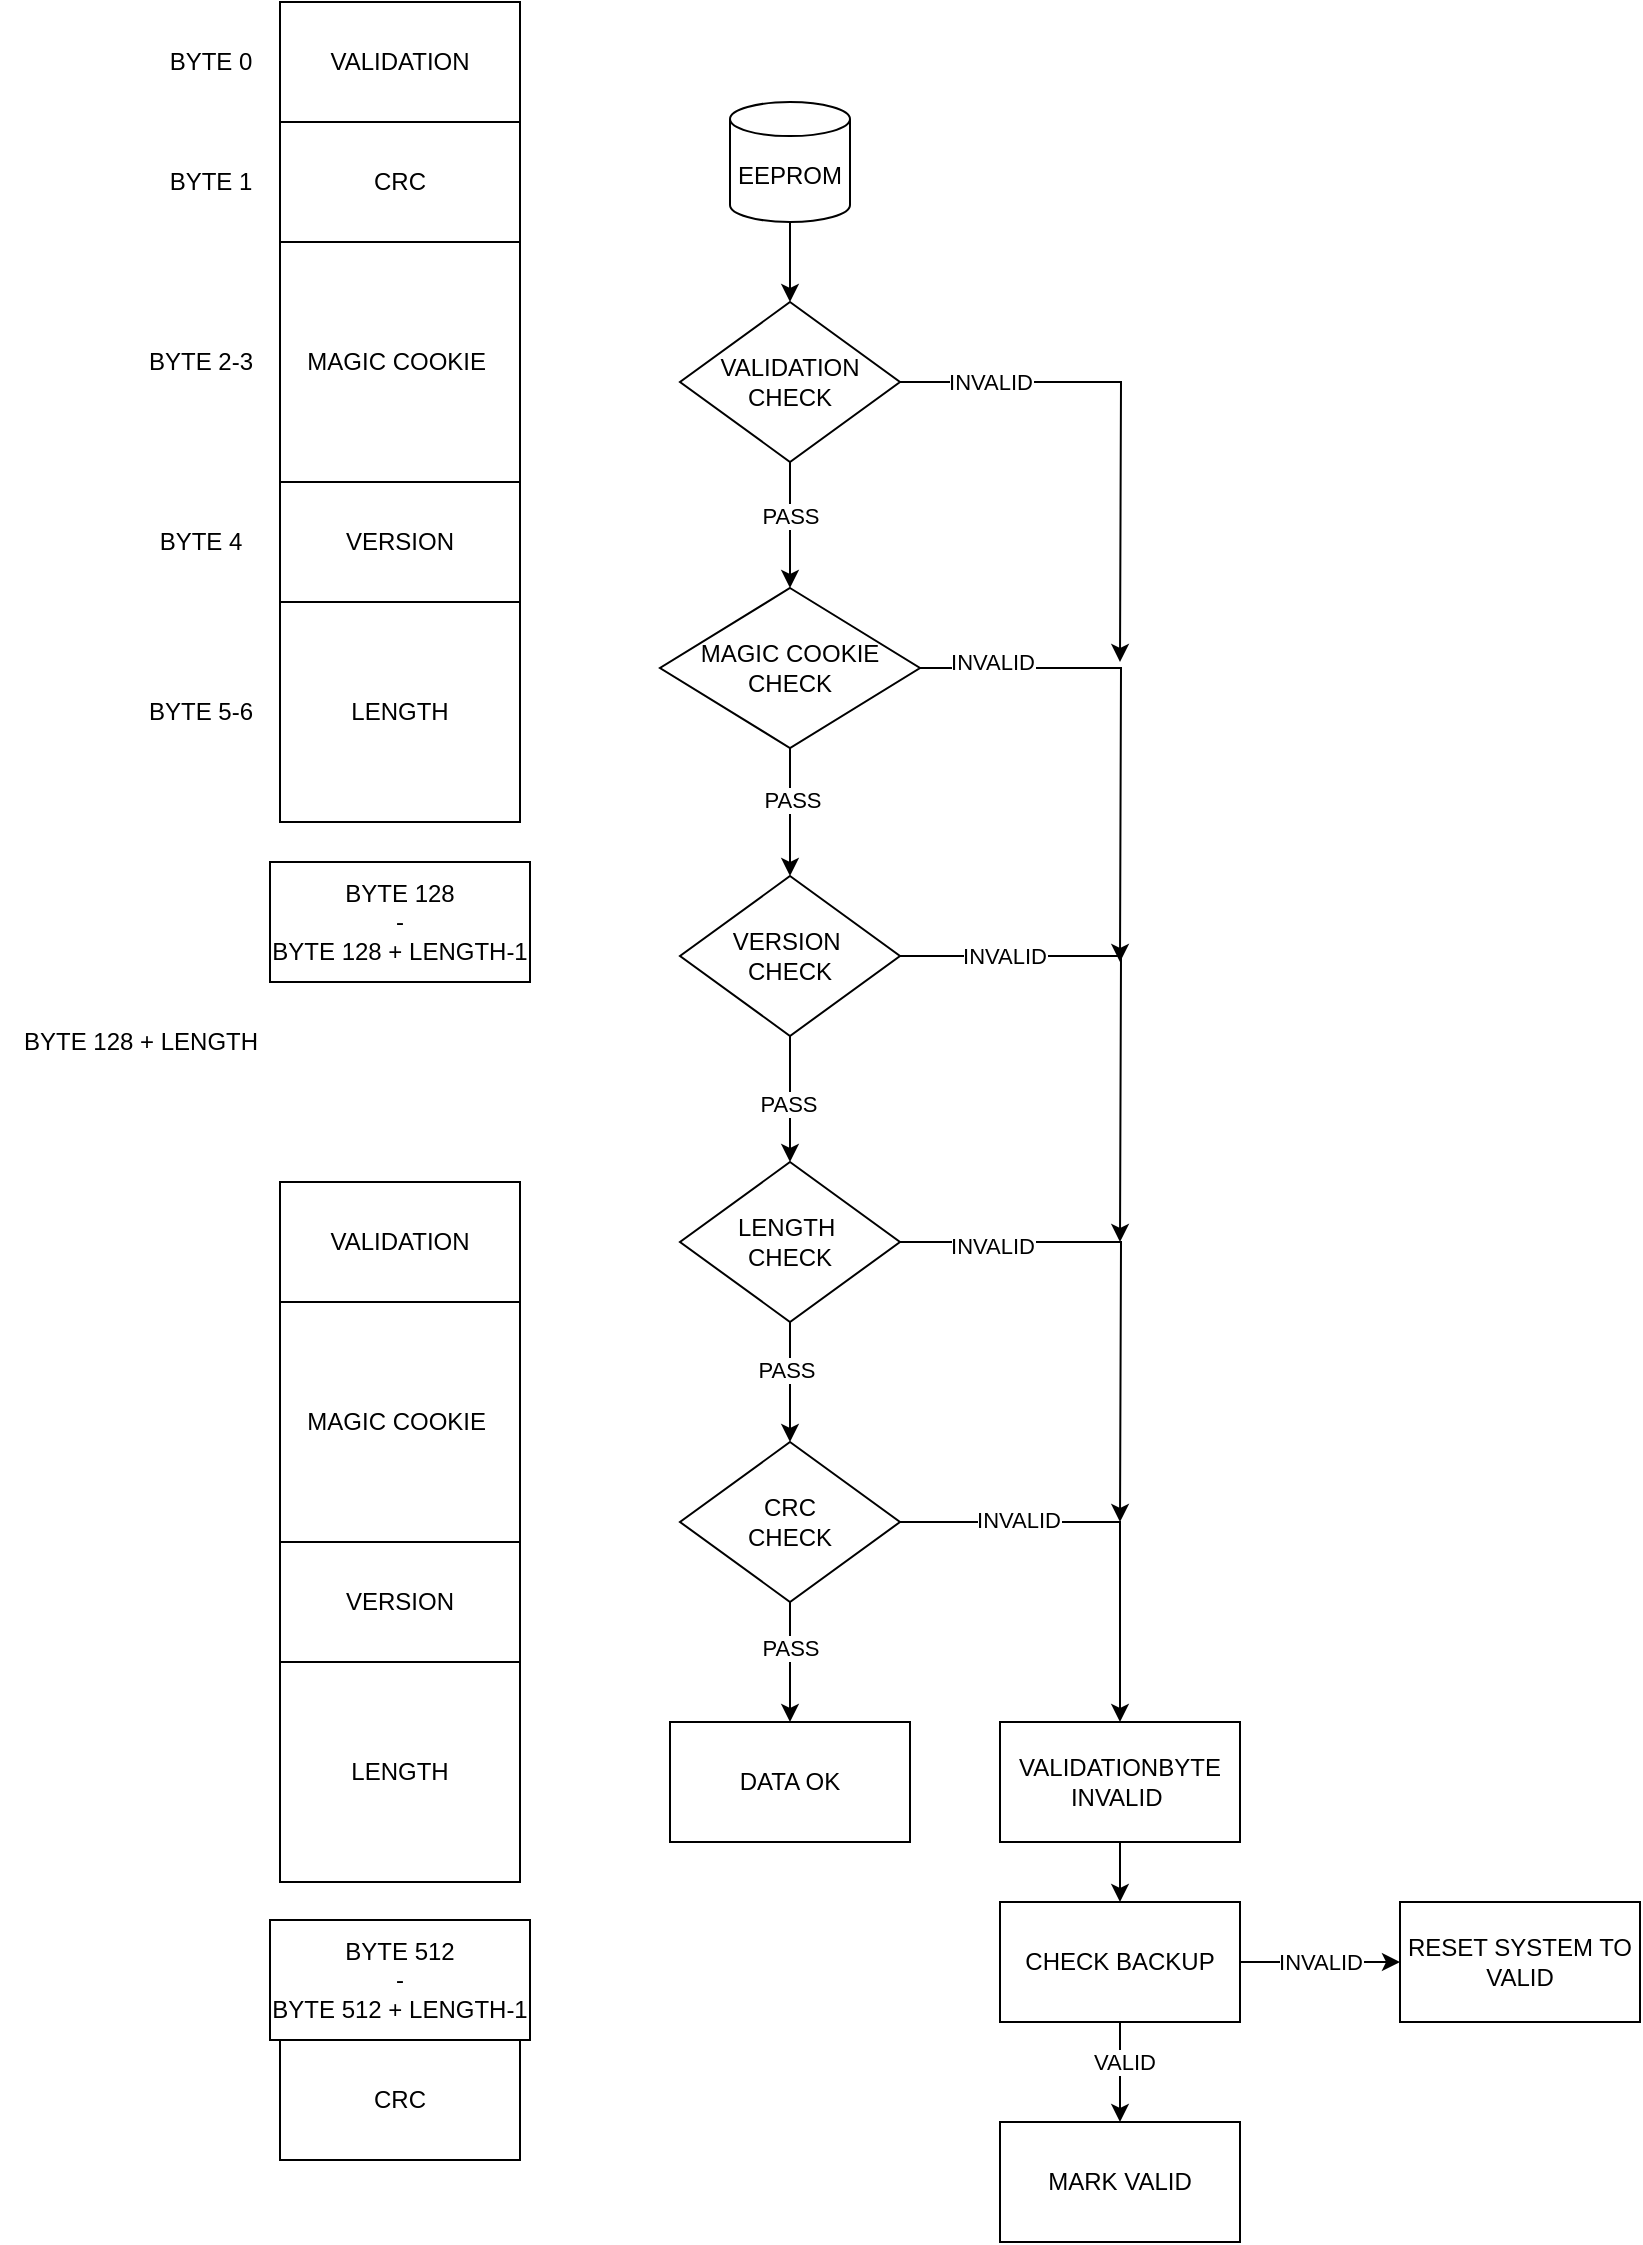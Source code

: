 <mxfile version="28.0.6">
  <diagram name="Seite-1" id="6OUJ6dS2EP7AUgxyBMDg">
    <mxGraphModel dx="2407" dy="943" grid="1" gridSize="10" guides="1" tooltips="1" connect="1" arrows="1" fold="1" page="1" pageScale="1" pageWidth="827" pageHeight="1169" background="none" math="0" shadow="0">
      <root>
        <mxCell id="0" />
        <mxCell id="1" parent="0" />
        <mxCell id="81-tnvldqZtycC0wdjzs-4" style="edgeStyle=orthogonalEdgeStyle;rounded=0;orthogonalLoop=1;jettySize=auto;html=1;exitX=0.5;exitY=1;exitDx=0;exitDy=0;exitPerimeter=0;entryX=0.5;entryY=0;entryDx=0;entryDy=0;" edge="1" parent="1" source="81-tnvldqZtycC0wdjzs-1" target="81-tnvldqZtycC0wdjzs-3">
          <mxGeometry relative="1" as="geometry" />
        </mxCell>
        <mxCell id="81-tnvldqZtycC0wdjzs-1" value="EEPROM" style="shape=cylinder3;whiteSpace=wrap;html=1;boundedLbl=1;backgroundOutline=1;size=8.527;" vertex="1" parent="1">
          <mxGeometry x="295" y="170" width="60" height="60" as="geometry" />
        </mxCell>
        <mxCell id="81-tnvldqZtycC0wdjzs-9" style="edgeStyle=orthogonalEdgeStyle;rounded=0;orthogonalLoop=1;jettySize=auto;html=1;exitX=0.5;exitY=1;exitDx=0;exitDy=0;entryX=0.5;entryY=0;entryDx=0;entryDy=0;" edge="1" parent="1" source="81-tnvldqZtycC0wdjzs-3" target="81-tnvldqZtycC0wdjzs-6">
          <mxGeometry relative="1" as="geometry" />
        </mxCell>
        <mxCell id="81-tnvldqZtycC0wdjzs-32" value="PASS" style="edgeLabel;html=1;align=center;verticalAlign=middle;resizable=0;points=[];" vertex="1" connectable="0" parent="81-tnvldqZtycC0wdjzs-9">
          <mxGeometry x="-0.149" relative="1" as="geometry">
            <mxPoint as="offset" />
          </mxGeometry>
        </mxCell>
        <mxCell id="81-tnvldqZtycC0wdjzs-80" style="edgeStyle=orthogonalEdgeStyle;rounded=0;orthogonalLoop=1;jettySize=auto;html=1;" edge="1" parent="1" source="81-tnvldqZtycC0wdjzs-3">
          <mxGeometry relative="1" as="geometry">
            <mxPoint x="490" y="450" as="targetPoint" />
          </mxGeometry>
        </mxCell>
        <mxCell id="81-tnvldqZtycC0wdjzs-81" value="INVALID" style="edgeLabel;html=1;align=center;verticalAlign=middle;resizable=0;points=[];" vertex="1" connectable="0" parent="81-tnvldqZtycC0wdjzs-80">
          <mxGeometry x="-0.645" relative="1" as="geometry">
            <mxPoint as="offset" />
          </mxGeometry>
        </mxCell>
        <mxCell id="81-tnvldqZtycC0wdjzs-3" value="VALIDATION CHECK" style="rhombus;whiteSpace=wrap;html=1;direction=east;" vertex="1" parent="1">
          <mxGeometry x="270" y="270" width="110" height="80" as="geometry" />
        </mxCell>
        <mxCell id="81-tnvldqZtycC0wdjzs-10" style="edgeStyle=orthogonalEdgeStyle;rounded=0;orthogonalLoop=1;jettySize=auto;html=1;exitX=0.5;exitY=1;exitDx=0;exitDy=0;" edge="1" parent="1" source="81-tnvldqZtycC0wdjzs-6" target="81-tnvldqZtycC0wdjzs-8">
          <mxGeometry relative="1" as="geometry" />
        </mxCell>
        <mxCell id="81-tnvldqZtycC0wdjzs-33" value="PASS" style="edgeLabel;html=1;align=center;verticalAlign=middle;resizable=0;points=[];" vertex="1" connectable="0" parent="81-tnvldqZtycC0wdjzs-10">
          <mxGeometry x="-0.197" y="1" relative="1" as="geometry">
            <mxPoint as="offset" />
          </mxGeometry>
        </mxCell>
        <mxCell id="81-tnvldqZtycC0wdjzs-79" style="edgeStyle=orthogonalEdgeStyle;rounded=0;orthogonalLoop=1;jettySize=auto;html=1;" edge="1" parent="1" source="81-tnvldqZtycC0wdjzs-6">
          <mxGeometry relative="1" as="geometry">
            <mxPoint x="490" y="600" as="targetPoint" />
          </mxGeometry>
        </mxCell>
        <mxCell id="81-tnvldqZtycC0wdjzs-82" value="INVALID" style="edgeLabel;html=1;align=center;verticalAlign=middle;resizable=0;points=[];" vertex="1" connectable="0" parent="81-tnvldqZtycC0wdjzs-79">
          <mxGeometry x="-0.71" y="3" relative="1" as="geometry">
            <mxPoint as="offset" />
          </mxGeometry>
        </mxCell>
        <mxCell id="81-tnvldqZtycC0wdjzs-6" value="MAGIC COOKIE CHECK" style="rhombus;whiteSpace=wrap;html=1;direction=east;" vertex="1" parent="1">
          <mxGeometry x="260" y="413" width="130" height="80" as="geometry" />
        </mxCell>
        <mxCell id="81-tnvldqZtycC0wdjzs-13" style="edgeStyle=orthogonalEdgeStyle;rounded=0;orthogonalLoop=1;jettySize=auto;html=1;exitX=0.5;exitY=1;exitDx=0;exitDy=0;entryX=0.5;entryY=0;entryDx=0;entryDy=0;" edge="1" parent="1" source="81-tnvldqZtycC0wdjzs-7" target="81-tnvldqZtycC0wdjzs-12">
          <mxGeometry relative="1" as="geometry" />
        </mxCell>
        <mxCell id="81-tnvldqZtycC0wdjzs-35" value="PASS" style="edgeLabel;html=1;align=center;verticalAlign=middle;resizable=0;points=[];" vertex="1" connectable="0" parent="81-tnvldqZtycC0wdjzs-13">
          <mxGeometry x="-0.194" y="-2" relative="1" as="geometry">
            <mxPoint as="offset" />
          </mxGeometry>
        </mxCell>
        <mxCell id="81-tnvldqZtycC0wdjzs-76" style="edgeStyle=orthogonalEdgeStyle;rounded=0;orthogonalLoop=1;jettySize=auto;html=1;exitX=1;exitY=0.5;exitDx=0;exitDy=0;" edge="1" parent="1" source="81-tnvldqZtycC0wdjzs-7">
          <mxGeometry relative="1" as="geometry">
            <mxPoint x="490" y="880" as="targetPoint" />
          </mxGeometry>
        </mxCell>
        <mxCell id="81-tnvldqZtycC0wdjzs-84" value="INVALID" style="edgeLabel;html=1;align=center;verticalAlign=middle;resizable=0;points=[];" vertex="1" connectable="0" parent="81-tnvldqZtycC0wdjzs-76">
          <mxGeometry x="-0.634" y="-2" relative="1" as="geometry">
            <mxPoint as="offset" />
          </mxGeometry>
        </mxCell>
        <mxCell id="81-tnvldqZtycC0wdjzs-7" value="LENGTH&amp;nbsp;&lt;div&gt;CHECK&lt;/div&gt;" style="rhombus;whiteSpace=wrap;html=1;direction=east;" vertex="1" parent="1">
          <mxGeometry x="270" y="700" width="110" height="80" as="geometry" />
        </mxCell>
        <mxCell id="81-tnvldqZtycC0wdjzs-11" style="edgeStyle=orthogonalEdgeStyle;rounded=0;orthogonalLoop=1;jettySize=auto;html=1;exitX=0.5;exitY=1;exitDx=0;exitDy=0;" edge="1" parent="1" source="81-tnvldqZtycC0wdjzs-8" target="81-tnvldqZtycC0wdjzs-7">
          <mxGeometry relative="1" as="geometry" />
        </mxCell>
        <mxCell id="81-tnvldqZtycC0wdjzs-34" value="PASS" style="edgeLabel;html=1;align=center;verticalAlign=middle;resizable=0;points=[];" vertex="1" connectable="0" parent="81-tnvldqZtycC0wdjzs-11">
          <mxGeometry x="0.067" y="-1" relative="1" as="geometry">
            <mxPoint as="offset" />
          </mxGeometry>
        </mxCell>
        <mxCell id="81-tnvldqZtycC0wdjzs-78" style="edgeStyle=orthogonalEdgeStyle;rounded=0;orthogonalLoop=1;jettySize=auto;html=1;" edge="1" parent="1" source="81-tnvldqZtycC0wdjzs-8">
          <mxGeometry relative="1" as="geometry">
            <mxPoint x="490" y="740" as="targetPoint" />
          </mxGeometry>
        </mxCell>
        <mxCell id="81-tnvldqZtycC0wdjzs-83" value="INVALID" style="edgeLabel;html=1;align=center;verticalAlign=middle;resizable=0;points=[];" vertex="1" connectable="0" parent="81-tnvldqZtycC0wdjzs-78">
          <mxGeometry x="-0.589" relative="1" as="geometry">
            <mxPoint as="offset" />
          </mxGeometry>
        </mxCell>
        <mxCell id="81-tnvldqZtycC0wdjzs-8" value="VERSION&amp;nbsp;&lt;div&gt;CHECK&lt;/div&gt;" style="rhombus;whiteSpace=wrap;html=1;direction=east;" vertex="1" parent="1">
          <mxGeometry x="270" y="557" width="110" height="80" as="geometry" />
        </mxCell>
        <mxCell id="81-tnvldqZtycC0wdjzs-17" style="edgeStyle=orthogonalEdgeStyle;rounded=0;orthogonalLoop=1;jettySize=auto;html=1;exitX=0.5;exitY=1;exitDx=0;exitDy=0;entryX=0.5;entryY=0;entryDx=0;entryDy=0;" edge="1" parent="1" source="81-tnvldqZtycC0wdjzs-12">
          <mxGeometry relative="1" as="geometry">
            <mxPoint x="325" y="980" as="targetPoint" />
          </mxGeometry>
        </mxCell>
        <mxCell id="81-tnvldqZtycC0wdjzs-36" value="PASS" style="edgeLabel;html=1;align=center;verticalAlign=middle;resizable=0;points=[];" vertex="1" connectable="0" parent="81-tnvldqZtycC0wdjzs-17">
          <mxGeometry x="-0.264" relative="1" as="geometry">
            <mxPoint as="offset" />
          </mxGeometry>
        </mxCell>
        <mxCell id="81-tnvldqZtycC0wdjzs-75" style="edgeStyle=orthogonalEdgeStyle;rounded=0;orthogonalLoop=1;jettySize=auto;html=1;exitX=1;exitY=0.5;exitDx=0;exitDy=0;" edge="1" parent="1" source="81-tnvldqZtycC0wdjzs-12" target="81-tnvldqZtycC0wdjzs-44">
          <mxGeometry relative="1" as="geometry" />
        </mxCell>
        <mxCell id="81-tnvldqZtycC0wdjzs-85" value="INVALID" style="edgeLabel;html=1;align=center;verticalAlign=middle;resizable=0;points=[];" vertex="1" connectable="0" parent="81-tnvldqZtycC0wdjzs-75">
          <mxGeometry x="-0.445" y="1" relative="1" as="geometry">
            <mxPoint as="offset" />
          </mxGeometry>
        </mxCell>
        <mxCell id="81-tnvldqZtycC0wdjzs-12" value="CRC&lt;div&gt;CHECK&lt;/div&gt;" style="rhombus;whiteSpace=wrap;html=1;direction=east;" vertex="1" parent="1">
          <mxGeometry x="270" y="840" width="110" height="80" as="geometry" />
        </mxCell>
        <mxCell id="81-tnvldqZtycC0wdjzs-18" value="DATA OK" style="rounded=0;whiteSpace=wrap;html=1;" vertex="1" parent="1">
          <mxGeometry x="265" y="980" width="120" height="60" as="geometry" />
        </mxCell>
        <mxCell id="81-tnvldqZtycC0wdjzs-60" value="" style="edgeStyle=orthogonalEdgeStyle;rounded=0;orthogonalLoop=1;jettySize=auto;html=1;" edge="1" parent="1" source="81-tnvldqZtycC0wdjzs-44" target="81-tnvldqZtycC0wdjzs-59">
          <mxGeometry relative="1" as="geometry" />
        </mxCell>
        <mxCell id="81-tnvldqZtycC0wdjzs-44" value="VALIDATIONBYTE INVALID&amp;nbsp;" style="rounded=0;whiteSpace=wrap;html=1;" vertex="1" parent="1">
          <mxGeometry x="430" y="980" width="120" height="60" as="geometry" />
        </mxCell>
        <mxCell id="81-tnvldqZtycC0wdjzs-71" style="edgeStyle=orthogonalEdgeStyle;rounded=0;orthogonalLoop=1;jettySize=auto;html=1;exitX=1;exitY=0.5;exitDx=0;exitDy=0;entryX=0;entryY=0.5;entryDx=0;entryDy=0;" edge="1" parent="1" source="81-tnvldqZtycC0wdjzs-59" target="81-tnvldqZtycC0wdjzs-68">
          <mxGeometry relative="1" as="geometry" />
        </mxCell>
        <mxCell id="81-tnvldqZtycC0wdjzs-72" value="INVALID" style="edgeLabel;html=1;align=center;verticalAlign=middle;resizable=0;points=[];" vertex="1" connectable="0" parent="81-tnvldqZtycC0wdjzs-71">
          <mxGeometry x="0.102" y="1" relative="1" as="geometry">
            <mxPoint x="-4" y="1" as="offset" />
          </mxGeometry>
        </mxCell>
        <mxCell id="81-tnvldqZtycC0wdjzs-73" style="edgeStyle=orthogonalEdgeStyle;rounded=0;orthogonalLoop=1;jettySize=auto;html=1;exitX=0.5;exitY=1;exitDx=0;exitDy=0;entryX=0.5;entryY=0;entryDx=0;entryDy=0;" edge="1" parent="1" source="81-tnvldqZtycC0wdjzs-59" target="81-tnvldqZtycC0wdjzs-61">
          <mxGeometry relative="1" as="geometry" />
        </mxCell>
        <mxCell id="81-tnvldqZtycC0wdjzs-74" value="VALID" style="edgeLabel;html=1;align=center;verticalAlign=middle;resizable=0;points=[];" vertex="1" connectable="0" parent="81-tnvldqZtycC0wdjzs-73">
          <mxGeometry x="0.088" y="2" relative="1" as="geometry">
            <mxPoint y="-7" as="offset" />
          </mxGeometry>
        </mxCell>
        <mxCell id="81-tnvldqZtycC0wdjzs-59" value="CHECK BACKUP" style="whiteSpace=wrap;html=1;rounded=0;" vertex="1" parent="1">
          <mxGeometry x="430" y="1070" width="120" height="60" as="geometry" />
        </mxCell>
        <mxCell id="81-tnvldqZtycC0wdjzs-61" value="MARK VALID" style="whiteSpace=wrap;html=1;rounded=0;" vertex="1" parent="1">
          <mxGeometry x="430" y="1180" width="120" height="60" as="geometry" />
        </mxCell>
        <mxCell id="81-tnvldqZtycC0wdjzs-68" value="RESET SYSTEM TO VALID" style="rounded=0;whiteSpace=wrap;html=1;" vertex="1" parent="1">
          <mxGeometry x="630" y="1070" width="120" height="60" as="geometry" />
        </mxCell>
        <mxCell id="81-tnvldqZtycC0wdjzs-86" value="VALIDATION" style="rounded=0;whiteSpace=wrap;html=1;" vertex="1" parent="1">
          <mxGeometry x="70" y="120" width="120" height="60" as="geometry" />
        </mxCell>
        <mxCell id="81-tnvldqZtycC0wdjzs-89" value="MAGIC COOKIE&amp;nbsp;" style="rounded=0;whiteSpace=wrap;html=1;" vertex="1" parent="1">
          <mxGeometry x="70" y="240" width="120" height="120" as="geometry" />
        </mxCell>
        <mxCell id="81-tnvldqZtycC0wdjzs-90" value="VERSION" style="rounded=0;whiteSpace=wrap;html=1;" vertex="1" parent="1">
          <mxGeometry x="70" y="360" width="120" height="60" as="geometry" />
        </mxCell>
        <mxCell id="81-tnvldqZtycC0wdjzs-91" value="LENGTH" style="rounded=0;whiteSpace=wrap;html=1;" vertex="1" parent="1">
          <mxGeometry x="70" y="420" width="120" height="110" as="geometry" />
        </mxCell>
        <mxCell id="81-tnvldqZtycC0wdjzs-92" value="CRC" style="rounded=0;whiteSpace=wrap;html=1;" vertex="1" parent="1">
          <mxGeometry x="70" y="180" width="120" height="60" as="geometry" />
        </mxCell>
        <mxCell id="81-tnvldqZtycC0wdjzs-93" value="BYTE 128&lt;div&gt;-&lt;/div&gt;&lt;div&gt;BYTE 128 + LENGTH-1&lt;/div&gt;" style="rounded=0;whiteSpace=wrap;html=1;" vertex="1" parent="1">
          <mxGeometry x="65" y="550" width="130" height="60" as="geometry" />
        </mxCell>
        <mxCell id="81-tnvldqZtycC0wdjzs-94" value="BYTE 512&lt;div&gt;-&lt;/div&gt;&lt;div&gt;BYTE 512 + LENGTH-1&lt;/div&gt;" style="rounded=0;whiteSpace=wrap;html=1;" vertex="1" parent="1">
          <mxGeometry x="65" y="1079" width="130" height="60" as="geometry" />
        </mxCell>
        <mxCell id="81-tnvldqZtycC0wdjzs-95" value="CRC" style="rounded=0;whiteSpace=wrap;html=1;" vertex="1" parent="1">
          <mxGeometry x="70" y="1139" width="120" height="60" as="geometry" />
        </mxCell>
        <mxCell id="81-tnvldqZtycC0wdjzs-96" value="VALIDATION" style="rounded=0;whiteSpace=wrap;html=1;" vertex="1" parent="1">
          <mxGeometry x="70" y="710" width="120" height="60" as="geometry" />
        </mxCell>
        <mxCell id="81-tnvldqZtycC0wdjzs-97" value="MAGIC COOKIE&amp;nbsp;" style="rounded=0;whiteSpace=wrap;html=1;" vertex="1" parent="1">
          <mxGeometry x="70" y="770" width="120" height="120" as="geometry" />
        </mxCell>
        <mxCell id="81-tnvldqZtycC0wdjzs-98" value="VERSION" style="rounded=0;whiteSpace=wrap;html=1;" vertex="1" parent="1">
          <mxGeometry x="70" y="890" width="120" height="60" as="geometry" />
        </mxCell>
        <mxCell id="81-tnvldqZtycC0wdjzs-99" value="LENGTH" style="rounded=0;whiteSpace=wrap;html=1;" vertex="1" parent="1">
          <mxGeometry x="70" y="950" width="120" height="110" as="geometry" />
        </mxCell>
        <mxCell id="81-tnvldqZtycC0wdjzs-100" value="BYTE 0" style="text;html=1;align=center;verticalAlign=middle;resizable=0;points=[];autosize=1;strokeColor=none;fillColor=none;" vertex="1" parent="1">
          <mxGeometry x="5" y="135" width="60" height="30" as="geometry" />
        </mxCell>
        <mxCell id="81-tnvldqZtycC0wdjzs-101" value="BYTE 2-3" style="text;html=1;align=center;verticalAlign=middle;resizable=0;points=[];autosize=1;strokeColor=none;fillColor=none;" vertex="1" parent="1">
          <mxGeometry x="-10" y="285" width="80" height="30" as="geometry" />
        </mxCell>
        <mxCell id="81-tnvldqZtycC0wdjzs-102" value="BYTE 4" style="text;html=1;align=center;verticalAlign=middle;resizable=0;points=[];autosize=1;strokeColor=none;fillColor=none;" vertex="1" parent="1">
          <mxGeometry y="375" width="60" height="30" as="geometry" />
        </mxCell>
        <mxCell id="81-tnvldqZtycC0wdjzs-103" value="BYTE 5-6" style="text;html=1;align=center;verticalAlign=middle;resizable=0;points=[];autosize=1;strokeColor=none;fillColor=none;" vertex="1" parent="1">
          <mxGeometry x="-10" y="460" width="80" height="30" as="geometry" />
        </mxCell>
        <mxCell id="81-tnvldqZtycC0wdjzs-106" value="BYTE 128 + LENGTH" style="text;html=1;align=center;verticalAlign=middle;resizable=0;points=[];autosize=1;strokeColor=none;fillColor=none;" vertex="1" parent="1">
          <mxGeometry x="-70" y="625" width="140" height="30" as="geometry" />
        </mxCell>
        <mxCell id="81-tnvldqZtycC0wdjzs-107" value="BYTE 1" style="text;html=1;align=center;verticalAlign=middle;resizable=0;points=[];autosize=1;strokeColor=none;fillColor=none;" vertex="1" parent="1">
          <mxGeometry x="5" y="195" width="60" height="30" as="geometry" />
        </mxCell>
      </root>
    </mxGraphModel>
  </diagram>
</mxfile>
